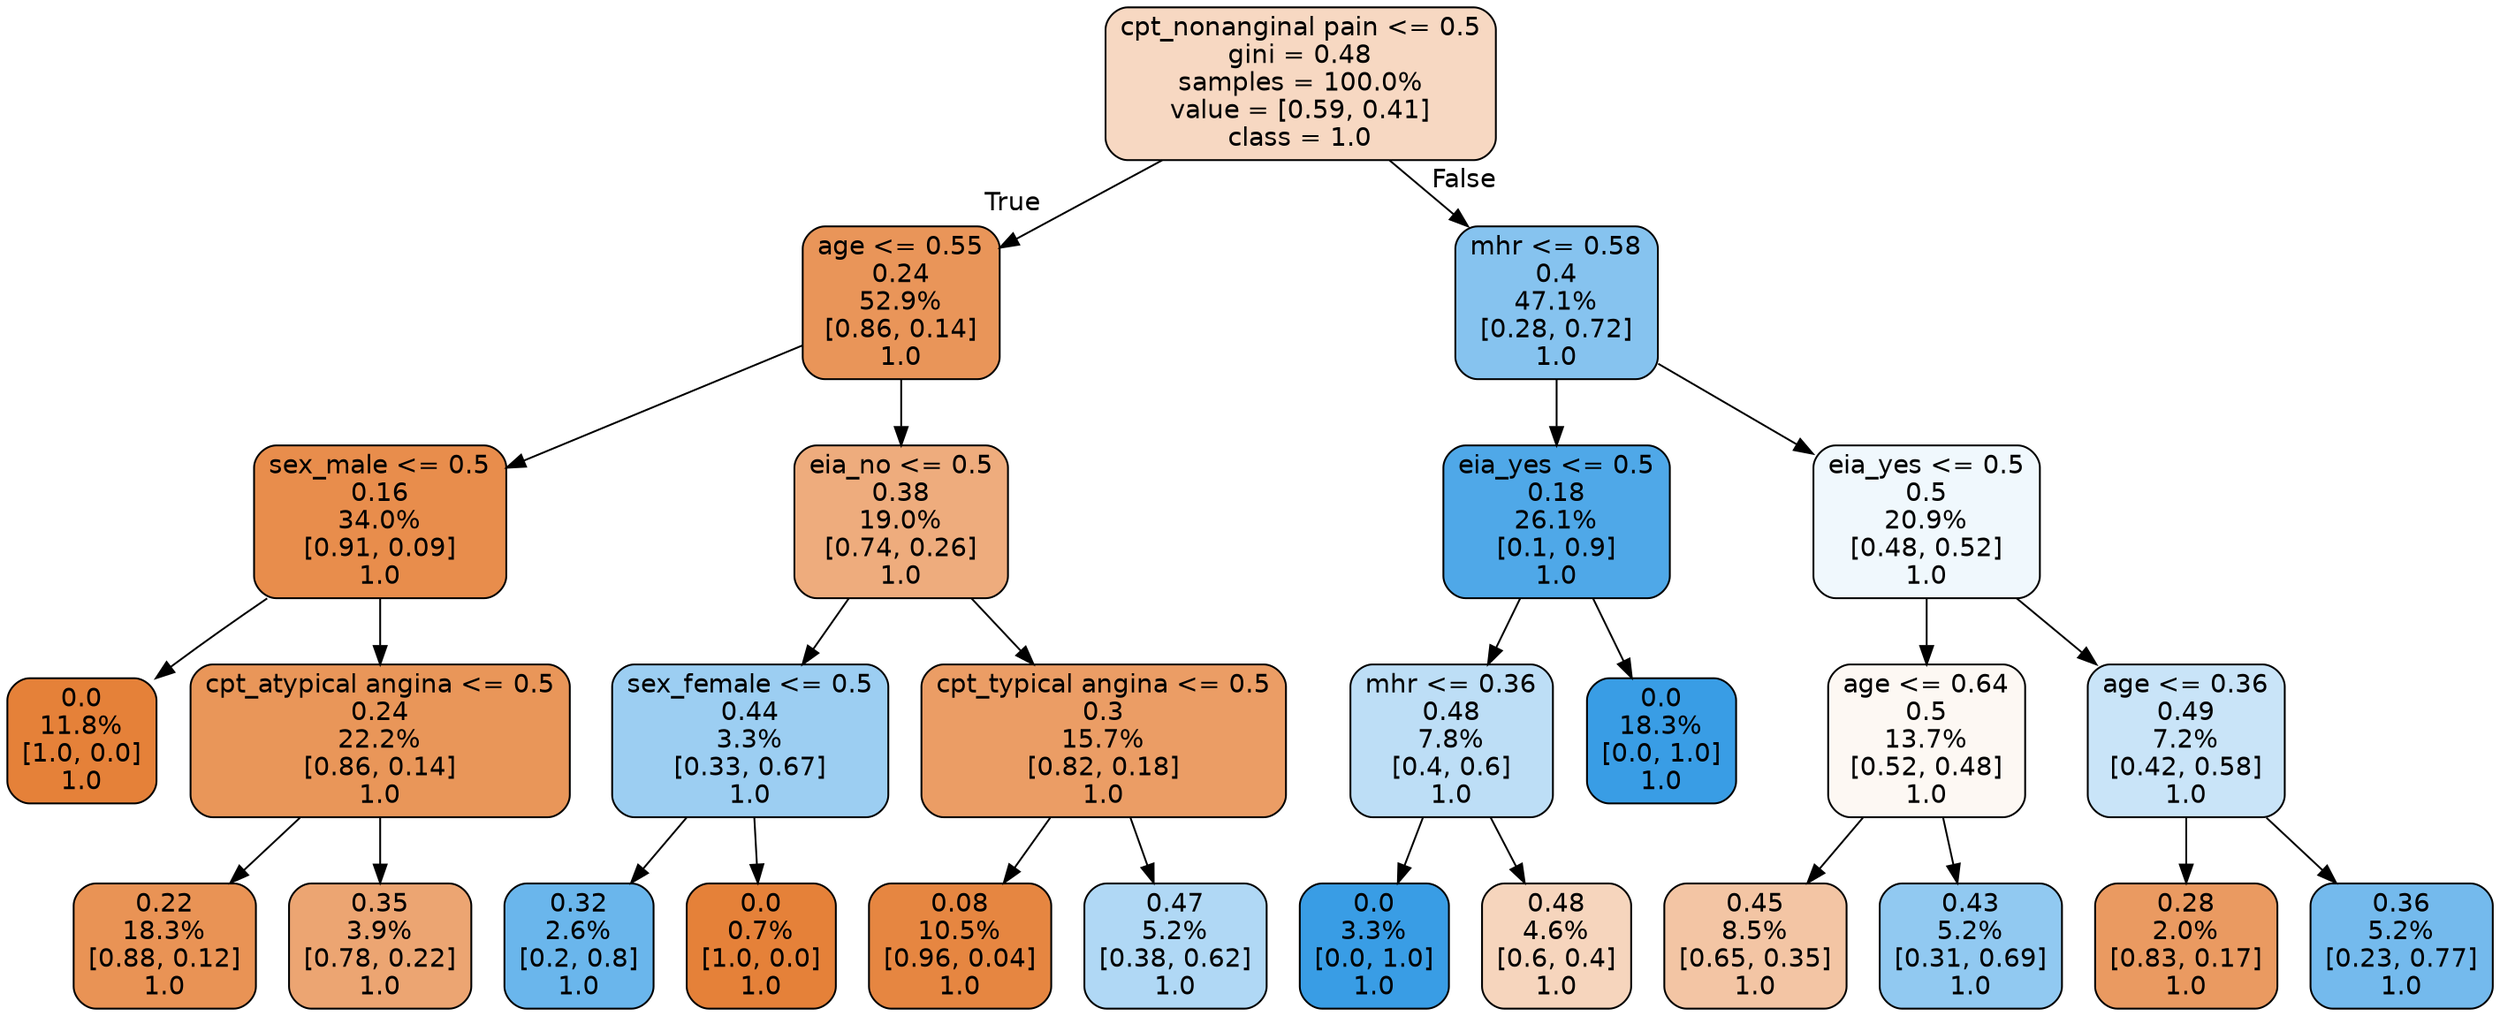 digraph Tree {
node [shape=box, style="filled, rounded", color="black", fontname="helvetica"] ;
edge [fontname="helvetica"] ;
0 [label="cpt_nonanginal pain <= 0.5\ngini = 0.48\nsamples = 100.0%\nvalue = [0.59, 0.41]\nclass = 1.0", fillcolor="#f7d8c2"] ;
1 [label="age <= 0.55\n0.24\n52.9%\n[0.86, 0.14]\n1.0", fillcolor="#e99559"] ;
0 -> 1 [labeldistance=2.5, labelangle=45, headlabel="True"] ;
2 [label="sex_male <= 0.5\n0.16\n34.0%\n[0.91, 0.09]\n1.0", fillcolor="#e88d4c"] ;
1 -> 2 ;
3 [label="0.0\n11.8%\n[1.0, 0.0]\n1.0", fillcolor="#e58139"] ;
2 -> 3 ;
4 [label="cpt_atypical angina <= 0.5\n0.24\n22.2%\n[0.86, 0.14]\n1.0", fillcolor="#e99659"] ;
2 -> 4 ;
5 [label="0.22\n18.3%\n[0.88, 0.12]\n1.0", fillcolor="#e99355"] ;
4 -> 5 ;
6 [label="0.35\n3.9%\n[0.78, 0.22]\n1.0", fillcolor="#eca572"] ;
4 -> 6 ;
7 [label="eia_no <= 0.5\n0.38\n19.0%\n[0.74, 0.26]\n1.0", fillcolor="#eeac7d"] ;
1 -> 7 ;
8 [label="sex_female <= 0.5\n0.44\n3.3%\n[0.33, 0.67]\n1.0", fillcolor="#9ccef2"] ;
7 -> 8 ;
9 [label="0.32\n2.6%\n[0.2, 0.8]\n1.0", fillcolor="#6ab6ec"] ;
8 -> 9 ;
10 [label="0.0\n0.7%\n[1.0, 0.0]\n1.0", fillcolor="#e58139"] ;
8 -> 10 ;
11 [label="cpt_typical angina <= 0.5\n0.3\n15.7%\n[0.82, 0.18]\n1.0", fillcolor="#eb9d65"] ;
7 -> 11 ;
12 [label="0.08\n10.5%\n[0.96, 0.04]\n1.0", fillcolor="#e68641"] ;
11 -> 12 ;
13 [label="0.47\n5.2%\n[0.38, 0.62]\n1.0", fillcolor="#b0d8f5"] ;
11 -> 13 ;
14 [label="mhr <= 0.58\n0.4\n47.1%\n[0.28, 0.72]\n1.0", fillcolor="#86c3ef"] ;
0 -> 14 [labeldistance=2.5, labelangle=-45, headlabel="False"] ;
15 [label="eia_yes <= 0.5\n0.18\n26.1%\n[0.1, 0.9]\n1.0", fillcolor="#4fa8e8"] ;
14 -> 15 ;
16 [label="mhr <= 0.36\n0.48\n7.8%\n[0.4, 0.6]\n1.0", fillcolor="#bddef6"] ;
15 -> 16 ;
17 [label="0.0\n3.3%\n[0.0, 1.0]\n1.0", fillcolor="#399de5"] ;
16 -> 17 ;
18 [label="0.48\n4.6%\n[0.6, 0.4]\n1.0", fillcolor="#f6d5bd"] ;
16 -> 18 ;
19 [label="0.0\n18.3%\n[0.0, 1.0]\n1.0", fillcolor="#399de5"] ;
15 -> 19 ;
20 [label="eia_yes <= 0.5\n0.5\n20.9%\n[0.48, 0.52]\n1.0", fillcolor="#f0f8fd"] ;
14 -> 20 ;
21 [label="age <= 0.64\n0.5\n13.7%\n[0.52, 0.48]\n1.0", fillcolor="#fdf8f3"] ;
20 -> 21 ;
22 [label="0.45\n8.5%\n[0.65, 0.35]\n1.0", fillcolor="#f3c5a4"] ;
21 -> 22 ;
23 [label="0.43\n5.2%\n[0.31, 0.69]\n1.0", fillcolor="#91c9f1"] ;
21 -> 23 ;
24 [label="age <= 0.36\n0.49\n7.2%\n[0.42, 0.58]\n1.0", fillcolor="#c9e4f8"] ;
20 -> 24 ;
25 [label="0.28\n2.0%\n[0.83, 0.17]\n1.0", fillcolor="#ea9a61"] ;
24 -> 25 ;
26 [label="0.36\n5.2%\n[0.23, 0.77]\n1.0", fillcolor="#74baed"] ;
24 -> 26 ;
}